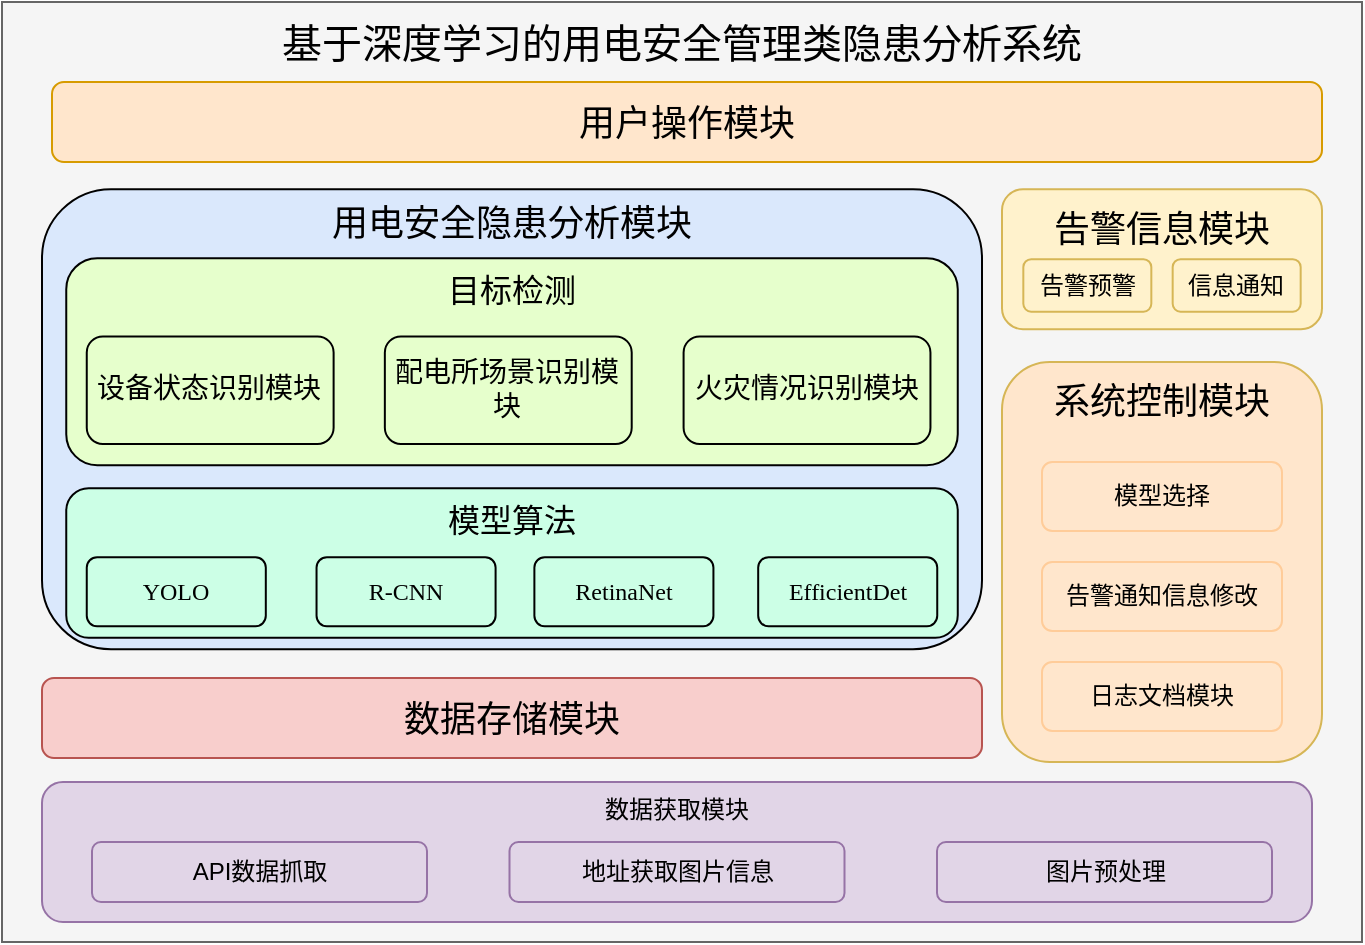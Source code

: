 <mxfile version="21.0.6" type="github">
  <diagram id="qzLwJ4X5yYsX_Pqfa8gJ" name="第 1 页">
    <mxGraphModel dx="1386" dy="788" grid="1" gridSize="10" guides="1" tooltips="1" connect="1" arrows="1" fold="1" page="1" pageScale="1" pageWidth="827" pageHeight="1169" math="0" shadow="0">
      <root>
        <mxCell id="0" />
        <mxCell id="1" parent="0" />
        <mxCell id="-XkHRvkM_vw5rs00xsbZ-1" value="" style="rounded=0;whiteSpace=wrap;html=1;glass=0;shadow=0;perimeterSpacing=0;fillColor=#f5f5f5;fontColor=#333333;strokeColor=#666666;" parent="1" vertex="1">
          <mxGeometry x="80" y="30" width="680" height="470" as="geometry" />
        </mxCell>
        <mxCell id="-XkHRvkM_vw5rs00xsbZ-2" value="&lt;font style=&quot;font-size: 20px;&quot;&gt;基于深度学习的用电安全管理类隐患分析系统&lt;/font&gt;" style="rounded=0;whiteSpace=wrap;html=1;shadow=0;glass=0;strokeColor=default;fontFamily=宋体;fontSize=12;fontColor=default;fillColor=default;strokeWidth=0;opacity=0;" parent="1" vertex="1">
          <mxGeometry x="80" y="30" width="680" height="40" as="geometry" />
        </mxCell>
        <mxCell id="-XkHRvkM_vw5rs00xsbZ-4" value="&lt;font style=&quot;font-size: 18px;&quot;&gt;用户操作模块&lt;/font&gt;" style="rounded=1;whiteSpace=wrap;html=1;shadow=0;glass=0;strokeColor=#d79b00;fontFamily=宋体;fontSize=20;fillColor=#ffe6cc;" parent="1" vertex="1">
          <mxGeometry x="105" y="70" width="635" height="40" as="geometry" />
        </mxCell>
        <mxCell id="-XkHRvkM_vw5rs00xsbZ-7" value="&lt;font style=&quot;font-size: 18px;&quot;&gt;数据存储模块&lt;/font&gt;" style="rounded=1;whiteSpace=wrap;html=1;shadow=0;glass=0;strokeColor=#b85450;fontFamily=宋体;fontSize=20;fillColor=#f8cecc;" parent="1" vertex="1">
          <mxGeometry x="100" y="368" width="470" height="40" as="geometry" />
        </mxCell>
        <mxCell id="a34KFY5_O4nveKa4adVM-36" value="" style="group" vertex="1" connectable="0" parent="1">
          <mxGeometry x="580" y="123.6" width="160" height="70" as="geometry" />
        </mxCell>
        <mxCell id="a34KFY5_O4nveKa4adVM-42" value="" style="group" vertex="1" connectable="0" parent="a34KFY5_O4nveKa4adVM-36">
          <mxGeometry width="160.0" height="70" as="geometry" />
        </mxCell>
        <mxCell id="8fsPF6jv214_PspzoPRW-1" value="&lt;font style=&quot;font-size: 18px;&quot;&gt;告警信息模块&lt;/font&gt;" style="rounded=1;whiteSpace=wrap;html=1;shadow=0;glass=0;strokeColor=#d6b656;fontFamily=宋体;fontSize=20;fillColor=#fff2cc;verticalAlign=top;" parent="a34KFY5_O4nveKa4adVM-42" vertex="1">
          <mxGeometry width="160.0" height="70" as="geometry" />
        </mxCell>
        <mxCell id="a34KFY5_O4nveKa4adVM-1" value="告警预警" style="rounded=1;whiteSpace=wrap;html=1;fillColor=#fff2cc;strokeColor=#d6b656;" vertex="1" parent="a34KFY5_O4nveKa4adVM-42">
          <mxGeometry x="10.667" y="35" width="64" height="26.25" as="geometry" />
        </mxCell>
        <mxCell id="a34KFY5_O4nveKa4adVM-2" value="信息通知" style="rounded=1;whiteSpace=wrap;html=1;fillColor=#fff2cc;strokeColor=#d6b656;" vertex="1" parent="a34KFY5_O4nveKa4adVM-42">
          <mxGeometry x="85.333" y="35" width="64" height="26.25" as="geometry" />
        </mxCell>
        <mxCell id="a34KFY5_O4nveKa4adVM-37" value="" style="group" vertex="1" connectable="0" parent="1">
          <mxGeometry x="100" y="420" width="635" height="70" as="geometry" />
        </mxCell>
        <mxCell id="8fsPF6jv214_PspzoPRW-3" value="&lt;font style=&quot;font-size: 12px;&quot;&gt;数据获取模块&lt;/font&gt;" style="rounded=1;whiteSpace=wrap;html=1;shadow=0;glass=0;strokeColor=#9673a6;fontFamily=宋体;fontSize=12;fillColor=#e1d5e7;verticalAlign=top;horizontal=1;" parent="a34KFY5_O4nveKa4adVM-37" vertex="1">
          <mxGeometry width="635" height="70" as="geometry" />
        </mxCell>
        <mxCell id="a34KFY5_O4nveKa4adVM-4" value="地址获取图片信息" style="rounded=1;whiteSpace=wrap;html=1;fillColor=#e1d5e7;strokeColor=#9673a6;" vertex="1" parent="a34KFY5_O4nveKa4adVM-37">
          <mxGeometry x="233.75" y="30" width="167.5" height="30" as="geometry" />
        </mxCell>
        <mxCell id="a34KFY5_O4nveKa4adVM-6" value="图片预处理" style="rounded=1;whiteSpace=wrap;html=1;fillColor=#e1d5e7;strokeColor=#9673a6;" vertex="1" parent="a34KFY5_O4nveKa4adVM-37">
          <mxGeometry x="447.5" y="30" width="167.5" height="30" as="geometry" />
        </mxCell>
        <mxCell id="a34KFY5_O4nveKa4adVM-7" value="API数据抓取" style="rounded=1;whiteSpace=wrap;html=1;fillColor=#e1d5e7;strokeColor=#9673a6;" vertex="1" parent="a34KFY5_O4nveKa4adVM-37">
          <mxGeometry x="25" y="30" width="167.5" height="30" as="geometry" />
        </mxCell>
        <mxCell id="a34KFY5_O4nveKa4adVM-41" value="" style="group" vertex="1" connectable="0" parent="1">
          <mxGeometry x="100" y="123.6" width="470" height="230" as="geometry" />
        </mxCell>
        <mxCell id="a34KFY5_O4nveKa4adVM-48" value="" style="group" vertex="1" connectable="0" parent="a34KFY5_O4nveKa4adVM-41">
          <mxGeometry width="470" height="230.0" as="geometry" />
        </mxCell>
        <mxCell id="-XkHRvkM_vw5rs00xsbZ-13" value="用电安全隐患分析模块" style="rounded=1;whiteSpace=wrap;html=1;shadow=0;glass=0;strokeColor=#000000;fontFamily=宋体;fontSize=18;fillColor=#dae8fc;verticalAlign=top;" parent="a34KFY5_O4nveKa4adVM-48" vertex="1">
          <mxGeometry width="470" height="230.0" as="geometry" />
        </mxCell>
        <mxCell id="a34KFY5_O4nveKa4adVM-34" value="" style="group" vertex="1" connectable="0" parent="a34KFY5_O4nveKa4adVM-48">
          <mxGeometry x="12.123" y="149.5" width="445.754" height="74.75" as="geometry" />
        </mxCell>
        <mxCell id="a34KFY5_O4nveKa4adVM-22" value="模型算法" style="rounded=1;whiteSpace=wrap;html=1;verticalAlign=top;fontSize=16;fillColor=#CCFFE6;strokeColor=#000000;" vertex="1" parent="a34KFY5_O4nveKa4adVM-34">
          <mxGeometry width="445.754" height="74.75" as="geometry" />
        </mxCell>
        <mxCell id="8fsPF6jv214_PspzoPRW-6" value="&lt;font&gt;YOLO&lt;/font&gt;" style="rounded=1;whiteSpace=wrap;html=1;fontFamily=宋体;fillColor=#CCFFE6;strokeColor=#000000;" parent="a34KFY5_O4nveKa4adVM-34" vertex="1">
          <mxGeometry x="10.258" y="34.5" width="89.524" height="34.5" as="geometry" />
        </mxCell>
        <mxCell id="a34KFY5_O4nveKa4adVM-26" value="R-CNN" style="rounded=1;whiteSpace=wrap;html=1;fontFamily=宋体;fillColor=#CCFFE6;strokeColor=#000000;" vertex="1" parent="a34KFY5_O4nveKa4adVM-34">
          <mxGeometry x="125.147" y="34.5" width="89.524" height="34.5" as="geometry" />
        </mxCell>
        <mxCell id="a34KFY5_O4nveKa4adVM-27" value="RetinaNet" style="rounded=1;whiteSpace=wrap;html=1;fontFamily=宋体;fillColor=#CCFFE6;strokeColor=#000000;" vertex="1" parent="a34KFY5_O4nveKa4adVM-34">
          <mxGeometry x="234.067" y="34.5" width="89.524" height="34.5" as="geometry" />
        </mxCell>
        <mxCell id="a34KFY5_O4nveKa4adVM-28" value="EfficientDet" style="rounded=1;whiteSpace=wrap;html=1;fontFamily=宋体;fillColor=#CCFFE6;strokeColor=#000000;" vertex="1" parent="a34KFY5_O4nveKa4adVM-34">
          <mxGeometry x="345.972" y="34.5" width="89.524" height="34.5" as="geometry" />
        </mxCell>
        <mxCell id="a34KFY5_O4nveKa4adVM-40" value="" style="group" vertex="1" connectable="0" parent="a34KFY5_O4nveKa4adVM-48">
          <mxGeometry x="12.123" y="34.5" width="445.754" height="103.5" as="geometry" />
        </mxCell>
        <mxCell id="a34KFY5_O4nveKa4adVM-10" value="目标检测" style="rounded=1;whiteSpace=wrap;html=1;verticalAlign=top;fontSize=16;fillColor=#E6FFCC;strokeColor=#000000;container=0;" vertex="1" parent="a34KFY5_O4nveKa4adVM-40">
          <mxGeometry width="445.754" height="103.5" as="geometry" />
        </mxCell>
        <mxCell id="a34KFY5_O4nveKa4adVM-32" value="火灾情况识别模块" style="rounded=1;whiteSpace=wrap;html=1;shadow=0;glass=0;strokeColor=default;fontFamily=宋体;fontSize=14;fontColor=default;fillColor=#E6FFCC;verticalAlign=middle;align=center;container=0;" vertex="1" parent="a34KFY5_O4nveKa4adVM-40">
          <mxGeometry x="308.671" y="39.1" width="123.431" height="53.774" as="geometry" />
        </mxCell>
        <mxCell id="-XkHRvkM_vw5rs00xsbZ-16" value="配电所场景识别模块" style="rounded=1;whiteSpace=wrap;html=1;shadow=0;glass=0;strokeColor=default;fontFamily=宋体;fontSize=14;fontColor=default;fillColor=#E6FFCC;verticalAlign=middle;align=center;container=0;" parent="a34KFY5_O4nveKa4adVM-40" vertex="1">
          <mxGeometry x="159.3" y="39.1" width="123.431" height="53.774" as="geometry" />
        </mxCell>
        <mxCell id="a34KFY5_O4nveKa4adVM-11" value="&lt;font style=&quot;border-color: var(--border-color);&quot;&gt;设备状态&lt;/font&gt;识别模块" style="rounded=1;whiteSpace=wrap;html=1;shadow=0;glass=0;strokeColor=#000000;fontFamily=宋体;fontSize=14;fontColor=default;fillColor=#E6FFCC;verticalAlign=middle;align=center;container=0;" vertex="1" parent="a34KFY5_O4nveKa4adVM-40">
          <mxGeometry x="10.258" y="39.1" width="123.431" height="53.774" as="geometry" />
        </mxCell>
        <mxCell id="a34KFY5_O4nveKa4adVM-45" value="&lt;font style=&quot;font-size: 18px;&quot;&gt;系统控制模块&lt;/font&gt;" style="rounded=1;whiteSpace=wrap;html=1;shadow=0;glass=0;strokeColor=#d6b656;fontFamily=宋体;fontSize=20;fillColor=#FFE6CC;verticalAlign=top;" vertex="1" parent="1">
          <mxGeometry x="580" y="210" width="160" height="200" as="geometry" />
        </mxCell>
        <mxCell id="a34KFY5_O4nveKa4adVM-53" value="模型选择" style="rounded=1;whiteSpace=wrap;html=1;fontFamily=宋体;fillColor=#FFE6CC;strokeColor=#FFCC99;" vertex="1" parent="1">
          <mxGeometry x="600" y="260" width="120" height="34.5" as="geometry" />
        </mxCell>
        <mxCell id="a34KFY5_O4nveKa4adVM-51" value="告警通知信息修改" style="rounded=1;whiteSpace=wrap;html=1;fontFamily=宋体;fillColor=#FFE6CC;strokeColor=#FFCC99;" vertex="1" parent="1">
          <mxGeometry x="600" y="310" width="120" height="34.5" as="geometry" />
        </mxCell>
        <mxCell id="a34KFY5_O4nveKa4adVM-50" value="日志文档模块" style="rounded=1;whiteSpace=wrap;html=1;fontFamily=宋体;fillColor=#FFE6CC;strokeColor=#FFCC99;" vertex="1" parent="1">
          <mxGeometry x="600" y="360" width="120" height="34.5" as="geometry" />
        </mxCell>
      </root>
    </mxGraphModel>
  </diagram>
</mxfile>

